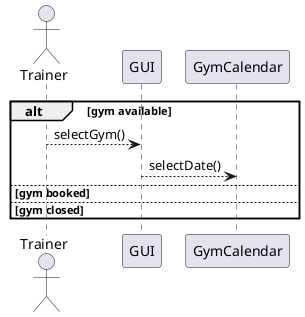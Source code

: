 @startuml

actor Trainer


alt gym available

Trainer --> GUI : selectGym()
GUI --> GymCalendar : selectDate()

else gym booked

else gym closed

end

@enduml
